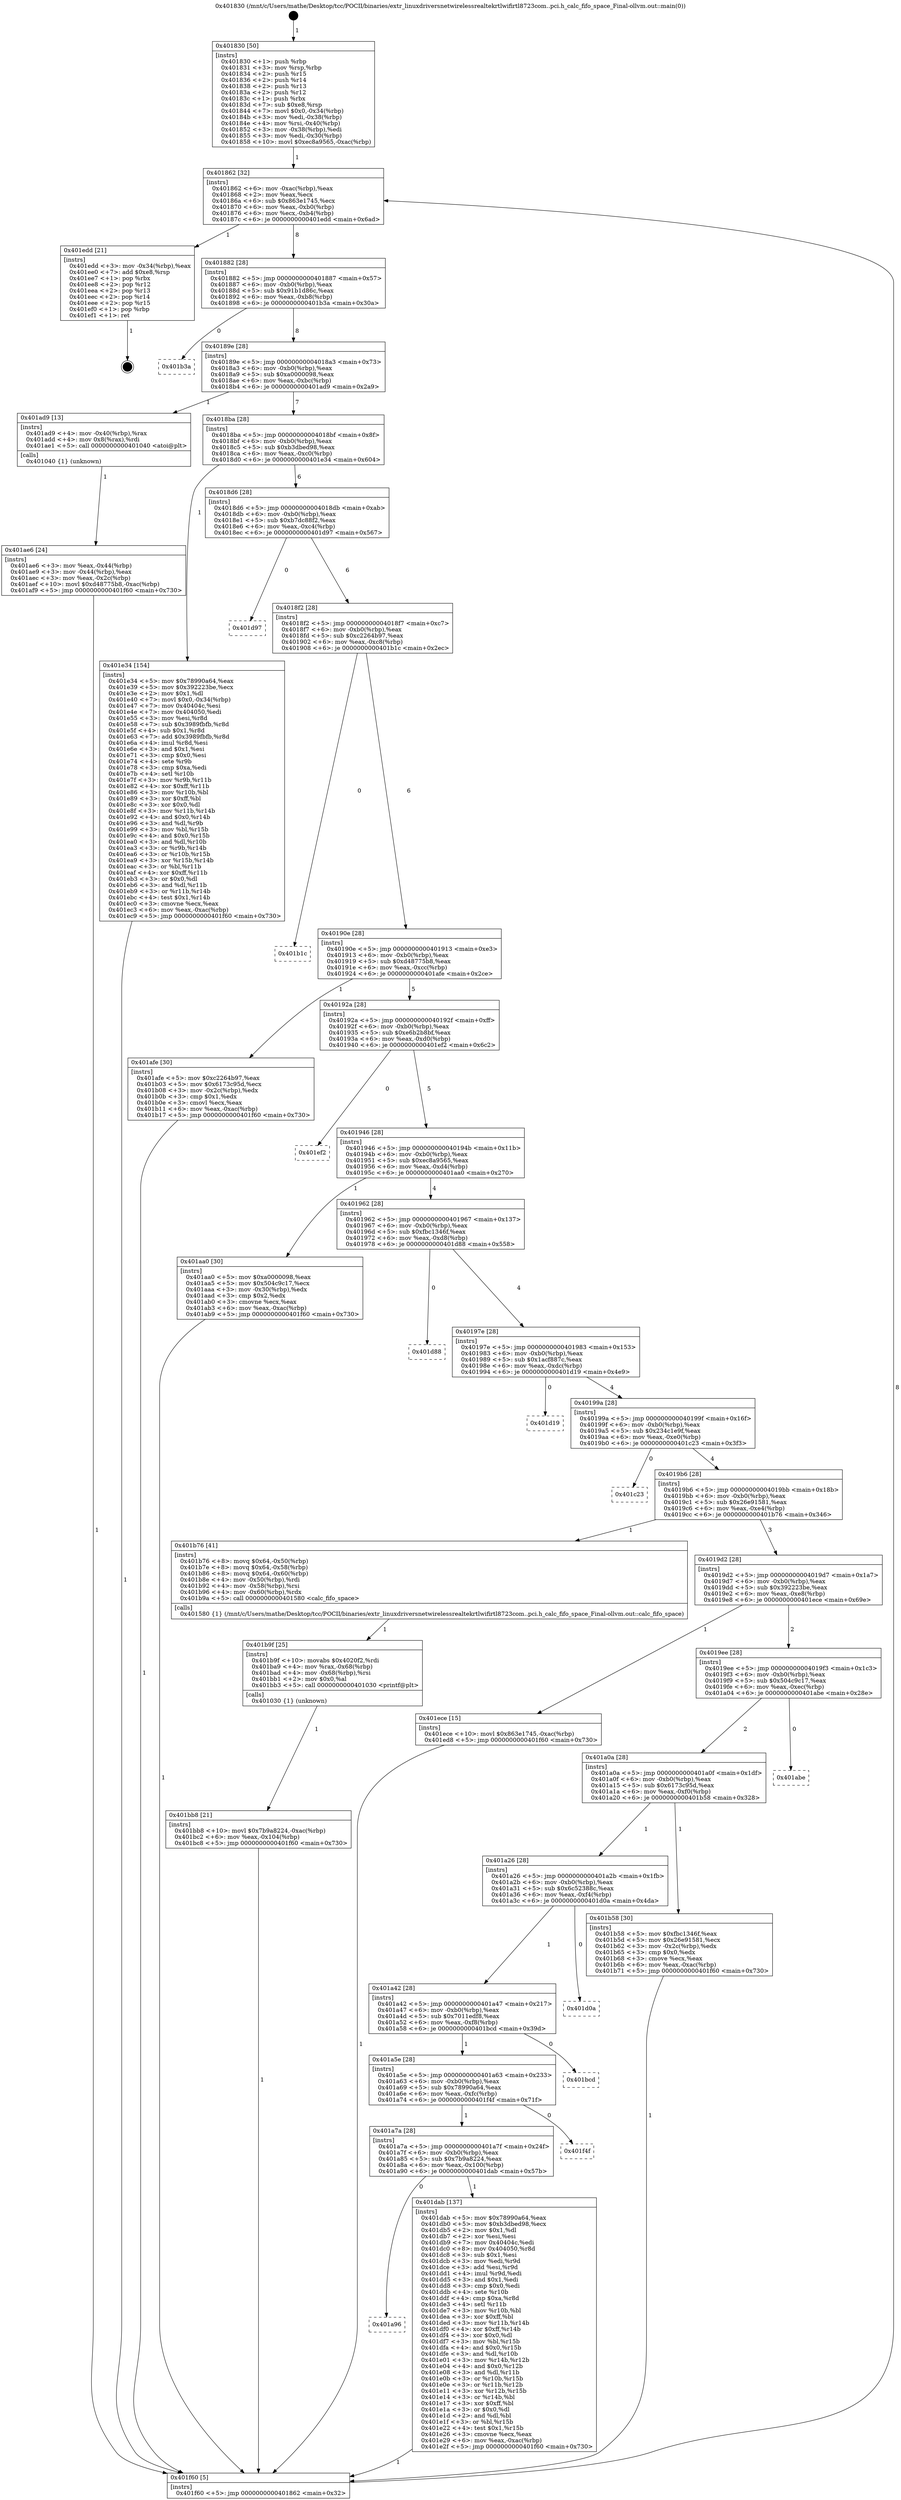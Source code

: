 digraph "0x401830" {
  label = "0x401830 (/mnt/c/Users/mathe/Desktop/tcc/POCII/binaries/extr_linuxdriversnetwirelessrealtekrtlwifirtl8723com..pci.h_calc_fifo_space_Final-ollvm.out::main(0))"
  labelloc = "t"
  node[shape=record]

  Entry [label="",width=0.3,height=0.3,shape=circle,fillcolor=black,style=filled]
  "0x401862" [label="{
     0x401862 [32]\l
     | [instrs]\l
     &nbsp;&nbsp;0x401862 \<+6\>: mov -0xac(%rbp),%eax\l
     &nbsp;&nbsp;0x401868 \<+2\>: mov %eax,%ecx\l
     &nbsp;&nbsp;0x40186a \<+6\>: sub $0x863e1745,%ecx\l
     &nbsp;&nbsp;0x401870 \<+6\>: mov %eax,-0xb0(%rbp)\l
     &nbsp;&nbsp;0x401876 \<+6\>: mov %ecx,-0xb4(%rbp)\l
     &nbsp;&nbsp;0x40187c \<+6\>: je 0000000000401edd \<main+0x6ad\>\l
  }"]
  "0x401edd" [label="{
     0x401edd [21]\l
     | [instrs]\l
     &nbsp;&nbsp;0x401edd \<+3\>: mov -0x34(%rbp),%eax\l
     &nbsp;&nbsp;0x401ee0 \<+7\>: add $0xe8,%rsp\l
     &nbsp;&nbsp;0x401ee7 \<+1\>: pop %rbx\l
     &nbsp;&nbsp;0x401ee8 \<+2\>: pop %r12\l
     &nbsp;&nbsp;0x401eea \<+2\>: pop %r13\l
     &nbsp;&nbsp;0x401eec \<+2\>: pop %r14\l
     &nbsp;&nbsp;0x401eee \<+2\>: pop %r15\l
     &nbsp;&nbsp;0x401ef0 \<+1\>: pop %rbp\l
     &nbsp;&nbsp;0x401ef1 \<+1\>: ret\l
  }"]
  "0x401882" [label="{
     0x401882 [28]\l
     | [instrs]\l
     &nbsp;&nbsp;0x401882 \<+5\>: jmp 0000000000401887 \<main+0x57\>\l
     &nbsp;&nbsp;0x401887 \<+6\>: mov -0xb0(%rbp),%eax\l
     &nbsp;&nbsp;0x40188d \<+5\>: sub $0x91b1d86c,%eax\l
     &nbsp;&nbsp;0x401892 \<+6\>: mov %eax,-0xb8(%rbp)\l
     &nbsp;&nbsp;0x401898 \<+6\>: je 0000000000401b3a \<main+0x30a\>\l
  }"]
  Exit [label="",width=0.3,height=0.3,shape=circle,fillcolor=black,style=filled,peripheries=2]
  "0x401b3a" [label="{
     0x401b3a\l
  }", style=dashed]
  "0x40189e" [label="{
     0x40189e [28]\l
     | [instrs]\l
     &nbsp;&nbsp;0x40189e \<+5\>: jmp 00000000004018a3 \<main+0x73\>\l
     &nbsp;&nbsp;0x4018a3 \<+6\>: mov -0xb0(%rbp),%eax\l
     &nbsp;&nbsp;0x4018a9 \<+5\>: sub $0xa0000098,%eax\l
     &nbsp;&nbsp;0x4018ae \<+6\>: mov %eax,-0xbc(%rbp)\l
     &nbsp;&nbsp;0x4018b4 \<+6\>: je 0000000000401ad9 \<main+0x2a9\>\l
  }"]
  "0x401a96" [label="{
     0x401a96\l
  }", style=dashed]
  "0x401ad9" [label="{
     0x401ad9 [13]\l
     | [instrs]\l
     &nbsp;&nbsp;0x401ad9 \<+4\>: mov -0x40(%rbp),%rax\l
     &nbsp;&nbsp;0x401add \<+4\>: mov 0x8(%rax),%rdi\l
     &nbsp;&nbsp;0x401ae1 \<+5\>: call 0000000000401040 \<atoi@plt\>\l
     | [calls]\l
     &nbsp;&nbsp;0x401040 \{1\} (unknown)\l
  }"]
  "0x4018ba" [label="{
     0x4018ba [28]\l
     | [instrs]\l
     &nbsp;&nbsp;0x4018ba \<+5\>: jmp 00000000004018bf \<main+0x8f\>\l
     &nbsp;&nbsp;0x4018bf \<+6\>: mov -0xb0(%rbp),%eax\l
     &nbsp;&nbsp;0x4018c5 \<+5\>: sub $0xb3dbed98,%eax\l
     &nbsp;&nbsp;0x4018ca \<+6\>: mov %eax,-0xc0(%rbp)\l
     &nbsp;&nbsp;0x4018d0 \<+6\>: je 0000000000401e34 \<main+0x604\>\l
  }"]
  "0x401dab" [label="{
     0x401dab [137]\l
     | [instrs]\l
     &nbsp;&nbsp;0x401dab \<+5\>: mov $0x78990a64,%eax\l
     &nbsp;&nbsp;0x401db0 \<+5\>: mov $0xb3dbed98,%ecx\l
     &nbsp;&nbsp;0x401db5 \<+2\>: mov $0x1,%dl\l
     &nbsp;&nbsp;0x401db7 \<+2\>: xor %esi,%esi\l
     &nbsp;&nbsp;0x401db9 \<+7\>: mov 0x40404c,%edi\l
     &nbsp;&nbsp;0x401dc0 \<+8\>: mov 0x404050,%r8d\l
     &nbsp;&nbsp;0x401dc8 \<+3\>: sub $0x1,%esi\l
     &nbsp;&nbsp;0x401dcb \<+3\>: mov %edi,%r9d\l
     &nbsp;&nbsp;0x401dce \<+3\>: add %esi,%r9d\l
     &nbsp;&nbsp;0x401dd1 \<+4\>: imul %r9d,%edi\l
     &nbsp;&nbsp;0x401dd5 \<+3\>: and $0x1,%edi\l
     &nbsp;&nbsp;0x401dd8 \<+3\>: cmp $0x0,%edi\l
     &nbsp;&nbsp;0x401ddb \<+4\>: sete %r10b\l
     &nbsp;&nbsp;0x401ddf \<+4\>: cmp $0xa,%r8d\l
     &nbsp;&nbsp;0x401de3 \<+4\>: setl %r11b\l
     &nbsp;&nbsp;0x401de7 \<+3\>: mov %r10b,%bl\l
     &nbsp;&nbsp;0x401dea \<+3\>: xor $0xff,%bl\l
     &nbsp;&nbsp;0x401ded \<+3\>: mov %r11b,%r14b\l
     &nbsp;&nbsp;0x401df0 \<+4\>: xor $0xff,%r14b\l
     &nbsp;&nbsp;0x401df4 \<+3\>: xor $0x0,%dl\l
     &nbsp;&nbsp;0x401df7 \<+3\>: mov %bl,%r15b\l
     &nbsp;&nbsp;0x401dfa \<+4\>: and $0x0,%r15b\l
     &nbsp;&nbsp;0x401dfe \<+3\>: and %dl,%r10b\l
     &nbsp;&nbsp;0x401e01 \<+3\>: mov %r14b,%r12b\l
     &nbsp;&nbsp;0x401e04 \<+4\>: and $0x0,%r12b\l
     &nbsp;&nbsp;0x401e08 \<+3\>: and %dl,%r11b\l
     &nbsp;&nbsp;0x401e0b \<+3\>: or %r10b,%r15b\l
     &nbsp;&nbsp;0x401e0e \<+3\>: or %r11b,%r12b\l
     &nbsp;&nbsp;0x401e11 \<+3\>: xor %r12b,%r15b\l
     &nbsp;&nbsp;0x401e14 \<+3\>: or %r14b,%bl\l
     &nbsp;&nbsp;0x401e17 \<+3\>: xor $0xff,%bl\l
     &nbsp;&nbsp;0x401e1a \<+3\>: or $0x0,%dl\l
     &nbsp;&nbsp;0x401e1d \<+2\>: and %dl,%bl\l
     &nbsp;&nbsp;0x401e1f \<+3\>: or %bl,%r15b\l
     &nbsp;&nbsp;0x401e22 \<+4\>: test $0x1,%r15b\l
     &nbsp;&nbsp;0x401e26 \<+3\>: cmovne %ecx,%eax\l
     &nbsp;&nbsp;0x401e29 \<+6\>: mov %eax,-0xac(%rbp)\l
     &nbsp;&nbsp;0x401e2f \<+5\>: jmp 0000000000401f60 \<main+0x730\>\l
  }"]
  "0x401e34" [label="{
     0x401e34 [154]\l
     | [instrs]\l
     &nbsp;&nbsp;0x401e34 \<+5\>: mov $0x78990a64,%eax\l
     &nbsp;&nbsp;0x401e39 \<+5\>: mov $0x392223be,%ecx\l
     &nbsp;&nbsp;0x401e3e \<+2\>: mov $0x1,%dl\l
     &nbsp;&nbsp;0x401e40 \<+7\>: movl $0x0,-0x34(%rbp)\l
     &nbsp;&nbsp;0x401e47 \<+7\>: mov 0x40404c,%esi\l
     &nbsp;&nbsp;0x401e4e \<+7\>: mov 0x404050,%edi\l
     &nbsp;&nbsp;0x401e55 \<+3\>: mov %esi,%r8d\l
     &nbsp;&nbsp;0x401e58 \<+7\>: sub $0x3989fbfb,%r8d\l
     &nbsp;&nbsp;0x401e5f \<+4\>: sub $0x1,%r8d\l
     &nbsp;&nbsp;0x401e63 \<+7\>: add $0x3989fbfb,%r8d\l
     &nbsp;&nbsp;0x401e6a \<+4\>: imul %r8d,%esi\l
     &nbsp;&nbsp;0x401e6e \<+3\>: and $0x1,%esi\l
     &nbsp;&nbsp;0x401e71 \<+3\>: cmp $0x0,%esi\l
     &nbsp;&nbsp;0x401e74 \<+4\>: sete %r9b\l
     &nbsp;&nbsp;0x401e78 \<+3\>: cmp $0xa,%edi\l
     &nbsp;&nbsp;0x401e7b \<+4\>: setl %r10b\l
     &nbsp;&nbsp;0x401e7f \<+3\>: mov %r9b,%r11b\l
     &nbsp;&nbsp;0x401e82 \<+4\>: xor $0xff,%r11b\l
     &nbsp;&nbsp;0x401e86 \<+3\>: mov %r10b,%bl\l
     &nbsp;&nbsp;0x401e89 \<+3\>: xor $0xff,%bl\l
     &nbsp;&nbsp;0x401e8c \<+3\>: xor $0x0,%dl\l
     &nbsp;&nbsp;0x401e8f \<+3\>: mov %r11b,%r14b\l
     &nbsp;&nbsp;0x401e92 \<+4\>: and $0x0,%r14b\l
     &nbsp;&nbsp;0x401e96 \<+3\>: and %dl,%r9b\l
     &nbsp;&nbsp;0x401e99 \<+3\>: mov %bl,%r15b\l
     &nbsp;&nbsp;0x401e9c \<+4\>: and $0x0,%r15b\l
     &nbsp;&nbsp;0x401ea0 \<+3\>: and %dl,%r10b\l
     &nbsp;&nbsp;0x401ea3 \<+3\>: or %r9b,%r14b\l
     &nbsp;&nbsp;0x401ea6 \<+3\>: or %r10b,%r15b\l
     &nbsp;&nbsp;0x401ea9 \<+3\>: xor %r15b,%r14b\l
     &nbsp;&nbsp;0x401eac \<+3\>: or %bl,%r11b\l
     &nbsp;&nbsp;0x401eaf \<+4\>: xor $0xff,%r11b\l
     &nbsp;&nbsp;0x401eb3 \<+3\>: or $0x0,%dl\l
     &nbsp;&nbsp;0x401eb6 \<+3\>: and %dl,%r11b\l
     &nbsp;&nbsp;0x401eb9 \<+3\>: or %r11b,%r14b\l
     &nbsp;&nbsp;0x401ebc \<+4\>: test $0x1,%r14b\l
     &nbsp;&nbsp;0x401ec0 \<+3\>: cmovne %ecx,%eax\l
     &nbsp;&nbsp;0x401ec3 \<+6\>: mov %eax,-0xac(%rbp)\l
     &nbsp;&nbsp;0x401ec9 \<+5\>: jmp 0000000000401f60 \<main+0x730\>\l
  }"]
  "0x4018d6" [label="{
     0x4018d6 [28]\l
     | [instrs]\l
     &nbsp;&nbsp;0x4018d6 \<+5\>: jmp 00000000004018db \<main+0xab\>\l
     &nbsp;&nbsp;0x4018db \<+6\>: mov -0xb0(%rbp),%eax\l
     &nbsp;&nbsp;0x4018e1 \<+5\>: sub $0xb7dc88f2,%eax\l
     &nbsp;&nbsp;0x4018e6 \<+6\>: mov %eax,-0xc4(%rbp)\l
     &nbsp;&nbsp;0x4018ec \<+6\>: je 0000000000401d97 \<main+0x567\>\l
  }"]
  "0x401a7a" [label="{
     0x401a7a [28]\l
     | [instrs]\l
     &nbsp;&nbsp;0x401a7a \<+5\>: jmp 0000000000401a7f \<main+0x24f\>\l
     &nbsp;&nbsp;0x401a7f \<+6\>: mov -0xb0(%rbp),%eax\l
     &nbsp;&nbsp;0x401a85 \<+5\>: sub $0x7b9a8224,%eax\l
     &nbsp;&nbsp;0x401a8a \<+6\>: mov %eax,-0x100(%rbp)\l
     &nbsp;&nbsp;0x401a90 \<+6\>: je 0000000000401dab \<main+0x57b\>\l
  }"]
  "0x401d97" [label="{
     0x401d97\l
  }", style=dashed]
  "0x4018f2" [label="{
     0x4018f2 [28]\l
     | [instrs]\l
     &nbsp;&nbsp;0x4018f2 \<+5\>: jmp 00000000004018f7 \<main+0xc7\>\l
     &nbsp;&nbsp;0x4018f7 \<+6\>: mov -0xb0(%rbp),%eax\l
     &nbsp;&nbsp;0x4018fd \<+5\>: sub $0xc2264b97,%eax\l
     &nbsp;&nbsp;0x401902 \<+6\>: mov %eax,-0xc8(%rbp)\l
     &nbsp;&nbsp;0x401908 \<+6\>: je 0000000000401b1c \<main+0x2ec\>\l
  }"]
  "0x401f4f" [label="{
     0x401f4f\l
  }", style=dashed]
  "0x401b1c" [label="{
     0x401b1c\l
  }", style=dashed]
  "0x40190e" [label="{
     0x40190e [28]\l
     | [instrs]\l
     &nbsp;&nbsp;0x40190e \<+5\>: jmp 0000000000401913 \<main+0xe3\>\l
     &nbsp;&nbsp;0x401913 \<+6\>: mov -0xb0(%rbp),%eax\l
     &nbsp;&nbsp;0x401919 \<+5\>: sub $0xd48775b8,%eax\l
     &nbsp;&nbsp;0x40191e \<+6\>: mov %eax,-0xcc(%rbp)\l
     &nbsp;&nbsp;0x401924 \<+6\>: je 0000000000401afe \<main+0x2ce\>\l
  }"]
  "0x401a5e" [label="{
     0x401a5e [28]\l
     | [instrs]\l
     &nbsp;&nbsp;0x401a5e \<+5\>: jmp 0000000000401a63 \<main+0x233\>\l
     &nbsp;&nbsp;0x401a63 \<+6\>: mov -0xb0(%rbp),%eax\l
     &nbsp;&nbsp;0x401a69 \<+5\>: sub $0x78990a64,%eax\l
     &nbsp;&nbsp;0x401a6e \<+6\>: mov %eax,-0xfc(%rbp)\l
     &nbsp;&nbsp;0x401a74 \<+6\>: je 0000000000401f4f \<main+0x71f\>\l
  }"]
  "0x401afe" [label="{
     0x401afe [30]\l
     | [instrs]\l
     &nbsp;&nbsp;0x401afe \<+5\>: mov $0xc2264b97,%eax\l
     &nbsp;&nbsp;0x401b03 \<+5\>: mov $0x6173c95d,%ecx\l
     &nbsp;&nbsp;0x401b08 \<+3\>: mov -0x2c(%rbp),%edx\l
     &nbsp;&nbsp;0x401b0b \<+3\>: cmp $0x1,%edx\l
     &nbsp;&nbsp;0x401b0e \<+3\>: cmovl %ecx,%eax\l
     &nbsp;&nbsp;0x401b11 \<+6\>: mov %eax,-0xac(%rbp)\l
     &nbsp;&nbsp;0x401b17 \<+5\>: jmp 0000000000401f60 \<main+0x730\>\l
  }"]
  "0x40192a" [label="{
     0x40192a [28]\l
     | [instrs]\l
     &nbsp;&nbsp;0x40192a \<+5\>: jmp 000000000040192f \<main+0xff\>\l
     &nbsp;&nbsp;0x40192f \<+6\>: mov -0xb0(%rbp),%eax\l
     &nbsp;&nbsp;0x401935 \<+5\>: sub $0xe6b2b8bf,%eax\l
     &nbsp;&nbsp;0x40193a \<+6\>: mov %eax,-0xd0(%rbp)\l
     &nbsp;&nbsp;0x401940 \<+6\>: je 0000000000401ef2 \<main+0x6c2\>\l
  }"]
  "0x401bcd" [label="{
     0x401bcd\l
  }", style=dashed]
  "0x401ef2" [label="{
     0x401ef2\l
  }", style=dashed]
  "0x401946" [label="{
     0x401946 [28]\l
     | [instrs]\l
     &nbsp;&nbsp;0x401946 \<+5\>: jmp 000000000040194b \<main+0x11b\>\l
     &nbsp;&nbsp;0x40194b \<+6\>: mov -0xb0(%rbp),%eax\l
     &nbsp;&nbsp;0x401951 \<+5\>: sub $0xec8a9565,%eax\l
     &nbsp;&nbsp;0x401956 \<+6\>: mov %eax,-0xd4(%rbp)\l
     &nbsp;&nbsp;0x40195c \<+6\>: je 0000000000401aa0 \<main+0x270\>\l
  }"]
  "0x401a42" [label="{
     0x401a42 [28]\l
     | [instrs]\l
     &nbsp;&nbsp;0x401a42 \<+5\>: jmp 0000000000401a47 \<main+0x217\>\l
     &nbsp;&nbsp;0x401a47 \<+6\>: mov -0xb0(%rbp),%eax\l
     &nbsp;&nbsp;0x401a4d \<+5\>: sub $0x7011edf8,%eax\l
     &nbsp;&nbsp;0x401a52 \<+6\>: mov %eax,-0xf8(%rbp)\l
     &nbsp;&nbsp;0x401a58 \<+6\>: je 0000000000401bcd \<main+0x39d\>\l
  }"]
  "0x401aa0" [label="{
     0x401aa0 [30]\l
     | [instrs]\l
     &nbsp;&nbsp;0x401aa0 \<+5\>: mov $0xa0000098,%eax\l
     &nbsp;&nbsp;0x401aa5 \<+5\>: mov $0x504c9c17,%ecx\l
     &nbsp;&nbsp;0x401aaa \<+3\>: mov -0x30(%rbp),%edx\l
     &nbsp;&nbsp;0x401aad \<+3\>: cmp $0x2,%edx\l
     &nbsp;&nbsp;0x401ab0 \<+3\>: cmovne %ecx,%eax\l
     &nbsp;&nbsp;0x401ab3 \<+6\>: mov %eax,-0xac(%rbp)\l
     &nbsp;&nbsp;0x401ab9 \<+5\>: jmp 0000000000401f60 \<main+0x730\>\l
  }"]
  "0x401962" [label="{
     0x401962 [28]\l
     | [instrs]\l
     &nbsp;&nbsp;0x401962 \<+5\>: jmp 0000000000401967 \<main+0x137\>\l
     &nbsp;&nbsp;0x401967 \<+6\>: mov -0xb0(%rbp),%eax\l
     &nbsp;&nbsp;0x40196d \<+5\>: sub $0xfbc1346f,%eax\l
     &nbsp;&nbsp;0x401972 \<+6\>: mov %eax,-0xd8(%rbp)\l
     &nbsp;&nbsp;0x401978 \<+6\>: je 0000000000401d88 \<main+0x558\>\l
  }"]
  "0x401f60" [label="{
     0x401f60 [5]\l
     | [instrs]\l
     &nbsp;&nbsp;0x401f60 \<+5\>: jmp 0000000000401862 \<main+0x32\>\l
  }"]
  "0x401830" [label="{
     0x401830 [50]\l
     | [instrs]\l
     &nbsp;&nbsp;0x401830 \<+1\>: push %rbp\l
     &nbsp;&nbsp;0x401831 \<+3\>: mov %rsp,%rbp\l
     &nbsp;&nbsp;0x401834 \<+2\>: push %r15\l
     &nbsp;&nbsp;0x401836 \<+2\>: push %r14\l
     &nbsp;&nbsp;0x401838 \<+2\>: push %r13\l
     &nbsp;&nbsp;0x40183a \<+2\>: push %r12\l
     &nbsp;&nbsp;0x40183c \<+1\>: push %rbx\l
     &nbsp;&nbsp;0x40183d \<+7\>: sub $0xe8,%rsp\l
     &nbsp;&nbsp;0x401844 \<+7\>: movl $0x0,-0x34(%rbp)\l
     &nbsp;&nbsp;0x40184b \<+3\>: mov %edi,-0x38(%rbp)\l
     &nbsp;&nbsp;0x40184e \<+4\>: mov %rsi,-0x40(%rbp)\l
     &nbsp;&nbsp;0x401852 \<+3\>: mov -0x38(%rbp),%edi\l
     &nbsp;&nbsp;0x401855 \<+3\>: mov %edi,-0x30(%rbp)\l
     &nbsp;&nbsp;0x401858 \<+10\>: movl $0xec8a9565,-0xac(%rbp)\l
  }"]
  "0x401ae6" [label="{
     0x401ae6 [24]\l
     | [instrs]\l
     &nbsp;&nbsp;0x401ae6 \<+3\>: mov %eax,-0x44(%rbp)\l
     &nbsp;&nbsp;0x401ae9 \<+3\>: mov -0x44(%rbp),%eax\l
     &nbsp;&nbsp;0x401aec \<+3\>: mov %eax,-0x2c(%rbp)\l
     &nbsp;&nbsp;0x401aef \<+10\>: movl $0xd48775b8,-0xac(%rbp)\l
     &nbsp;&nbsp;0x401af9 \<+5\>: jmp 0000000000401f60 \<main+0x730\>\l
  }"]
  "0x401d0a" [label="{
     0x401d0a\l
  }", style=dashed]
  "0x401d88" [label="{
     0x401d88\l
  }", style=dashed]
  "0x40197e" [label="{
     0x40197e [28]\l
     | [instrs]\l
     &nbsp;&nbsp;0x40197e \<+5\>: jmp 0000000000401983 \<main+0x153\>\l
     &nbsp;&nbsp;0x401983 \<+6\>: mov -0xb0(%rbp),%eax\l
     &nbsp;&nbsp;0x401989 \<+5\>: sub $0x1acf887c,%eax\l
     &nbsp;&nbsp;0x40198e \<+6\>: mov %eax,-0xdc(%rbp)\l
     &nbsp;&nbsp;0x401994 \<+6\>: je 0000000000401d19 \<main+0x4e9\>\l
  }"]
  "0x401bb8" [label="{
     0x401bb8 [21]\l
     | [instrs]\l
     &nbsp;&nbsp;0x401bb8 \<+10\>: movl $0x7b9a8224,-0xac(%rbp)\l
     &nbsp;&nbsp;0x401bc2 \<+6\>: mov %eax,-0x104(%rbp)\l
     &nbsp;&nbsp;0x401bc8 \<+5\>: jmp 0000000000401f60 \<main+0x730\>\l
  }"]
  "0x401d19" [label="{
     0x401d19\l
  }", style=dashed]
  "0x40199a" [label="{
     0x40199a [28]\l
     | [instrs]\l
     &nbsp;&nbsp;0x40199a \<+5\>: jmp 000000000040199f \<main+0x16f\>\l
     &nbsp;&nbsp;0x40199f \<+6\>: mov -0xb0(%rbp),%eax\l
     &nbsp;&nbsp;0x4019a5 \<+5\>: sub $0x234c1e9f,%eax\l
     &nbsp;&nbsp;0x4019aa \<+6\>: mov %eax,-0xe0(%rbp)\l
     &nbsp;&nbsp;0x4019b0 \<+6\>: je 0000000000401c23 \<main+0x3f3\>\l
  }"]
  "0x401b9f" [label="{
     0x401b9f [25]\l
     | [instrs]\l
     &nbsp;&nbsp;0x401b9f \<+10\>: movabs $0x4020f2,%rdi\l
     &nbsp;&nbsp;0x401ba9 \<+4\>: mov %rax,-0x68(%rbp)\l
     &nbsp;&nbsp;0x401bad \<+4\>: mov -0x68(%rbp),%rsi\l
     &nbsp;&nbsp;0x401bb1 \<+2\>: mov $0x0,%al\l
     &nbsp;&nbsp;0x401bb3 \<+5\>: call 0000000000401030 \<printf@plt\>\l
     | [calls]\l
     &nbsp;&nbsp;0x401030 \{1\} (unknown)\l
  }"]
  "0x401c23" [label="{
     0x401c23\l
  }", style=dashed]
  "0x4019b6" [label="{
     0x4019b6 [28]\l
     | [instrs]\l
     &nbsp;&nbsp;0x4019b6 \<+5\>: jmp 00000000004019bb \<main+0x18b\>\l
     &nbsp;&nbsp;0x4019bb \<+6\>: mov -0xb0(%rbp),%eax\l
     &nbsp;&nbsp;0x4019c1 \<+5\>: sub $0x26e91581,%eax\l
     &nbsp;&nbsp;0x4019c6 \<+6\>: mov %eax,-0xe4(%rbp)\l
     &nbsp;&nbsp;0x4019cc \<+6\>: je 0000000000401b76 \<main+0x346\>\l
  }"]
  "0x401a26" [label="{
     0x401a26 [28]\l
     | [instrs]\l
     &nbsp;&nbsp;0x401a26 \<+5\>: jmp 0000000000401a2b \<main+0x1fb\>\l
     &nbsp;&nbsp;0x401a2b \<+6\>: mov -0xb0(%rbp),%eax\l
     &nbsp;&nbsp;0x401a31 \<+5\>: sub $0x6c52388c,%eax\l
     &nbsp;&nbsp;0x401a36 \<+6\>: mov %eax,-0xf4(%rbp)\l
     &nbsp;&nbsp;0x401a3c \<+6\>: je 0000000000401d0a \<main+0x4da\>\l
  }"]
  "0x401b76" [label="{
     0x401b76 [41]\l
     | [instrs]\l
     &nbsp;&nbsp;0x401b76 \<+8\>: movq $0x64,-0x50(%rbp)\l
     &nbsp;&nbsp;0x401b7e \<+8\>: movq $0x64,-0x58(%rbp)\l
     &nbsp;&nbsp;0x401b86 \<+8\>: movq $0x64,-0x60(%rbp)\l
     &nbsp;&nbsp;0x401b8e \<+4\>: mov -0x50(%rbp),%rdi\l
     &nbsp;&nbsp;0x401b92 \<+4\>: mov -0x58(%rbp),%rsi\l
     &nbsp;&nbsp;0x401b96 \<+4\>: mov -0x60(%rbp),%rdx\l
     &nbsp;&nbsp;0x401b9a \<+5\>: call 0000000000401580 \<calc_fifo_space\>\l
     | [calls]\l
     &nbsp;&nbsp;0x401580 \{1\} (/mnt/c/Users/mathe/Desktop/tcc/POCII/binaries/extr_linuxdriversnetwirelessrealtekrtlwifirtl8723com..pci.h_calc_fifo_space_Final-ollvm.out::calc_fifo_space)\l
  }"]
  "0x4019d2" [label="{
     0x4019d2 [28]\l
     | [instrs]\l
     &nbsp;&nbsp;0x4019d2 \<+5\>: jmp 00000000004019d7 \<main+0x1a7\>\l
     &nbsp;&nbsp;0x4019d7 \<+6\>: mov -0xb0(%rbp),%eax\l
     &nbsp;&nbsp;0x4019dd \<+5\>: sub $0x392223be,%eax\l
     &nbsp;&nbsp;0x4019e2 \<+6\>: mov %eax,-0xe8(%rbp)\l
     &nbsp;&nbsp;0x4019e8 \<+6\>: je 0000000000401ece \<main+0x69e\>\l
  }"]
  "0x401b58" [label="{
     0x401b58 [30]\l
     | [instrs]\l
     &nbsp;&nbsp;0x401b58 \<+5\>: mov $0xfbc1346f,%eax\l
     &nbsp;&nbsp;0x401b5d \<+5\>: mov $0x26e91581,%ecx\l
     &nbsp;&nbsp;0x401b62 \<+3\>: mov -0x2c(%rbp),%edx\l
     &nbsp;&nbsp;0x401b65 \<+3\>: cmp $0x0,%edx\l
     &nbsp;&nbsp;0x401b68 \<+3\>: cmove %ecx,%eax\l
     &nbsp;&nbsp;0x401b6b \<+6\>: mov %eax,-0xac(%rbp)\l
     &nbsp;&nbsp;0x401b71 \<+5\>: jmp 0000000000401f60 \<main+0x730\>\l
  }"]
  "0x401ece" [label="{
     0x401ece [15]\l
     | [instrs]\l
     &nbsp;&nbsp;0x401ece \<+10\>: movl $0x863e1745,-0xac(%rbp)\l
     &nbsp;&nbsp;0x401ed8 \<+5\>: jmp 0000000000401f60 \<main+0x730\>\l
  }"]
  "0x4019ee" [label="{
     0x4019ee [28]\l
     | [instrs]\l
     &nbsp;&nbsp;0x4019ee \<+5\>: jmp 00000000004019f3 \<main+0x1c3\>\l
     &nbsp;&nbsp;0x4019f3 \<+6\>: mov -0xb0(%rbp),%eax\l
     &nbsp;&nbsp;0x4019f9 \<+5\>: sub $0x504c9c17,%eax\l
     &nbsp;&nbsp;0x4019fe \<+6\>: mov %eax,-0xec(%rbp)\l
     &nbsp;&nbsp;0x401a04 \<+6\>: je 0000000000401abe \<main+0x28e\>\l
  }"]
  "0x401a0a" [label="{
     0x401a0a [28]\l
     | [instrs]\l
     &nbsp;&nbsp;0x401a0a \<+5\>: jmp 0000000000401a0f \<main+0x1df\>\l
     &nbsp;&nbsp;0x401a0f \<+6\>: mov -0xb0(%rbp),%eax\l
     &nbsp;&nbsp;0x401a15 \<+5\>: sub $0x6173c95d,%eax\l
     &nbsp;&nbsp;0x401a1a \<+6\>: mov %eax,-0xf0(%rbp)\l
     &nbsp;&nbsp;0x401a20 \<+6\>: je 0000000000401b58 \<main+0x328\>\l
  }"]
  "0x401abe" [label="{
     0x401abe\l
  }", style=dashed]
  Entry -> "0x401830" [label=" 1"]
  "0x401862" -> "0x401edd" [label=" 1"]
  "0x401862" -> "0x401882" [label=" 8"]
  "0x401edd" -> Exit [label=" 1"]
  "0x401882" -> "0x401b3a" [label=" 0"]
  "0x401882" -> "0x40189e" [label=" 8"]
  "0x401ece" -> "0x401f60" [label=" 1"]
  "0x40189e" -> "0x401ad9" [label=" 1"]
  "0x40189e" -> "0x4018ba" [label=" 7"]
  "0x401e34" -> "0x401f60" [label=" 1"]
  "0x4018ba" -> "0x401e34" [label=" 1"]
  "0x4018ba" -> "0x4018d6" [label=" 6"]
  "0x401dab" -> "0x401f60" [label=" 1"]
  "0x4018d6" -> "0x401d97" [label=" 0"]
  "0x4018d6" -> "0x4018f2" [label=" 6"]
  "0x401a7a" -> "0x401dab" [label=" 1"]
  "0x4018f2" -> "0x401b1c" [label=" 0"]
  "0x4018f2" -> "0x40190e" [label=" 6"]
  "0x401a7a" -> "0x401a96" [label=" 0"]
  "0x40190e" -> "0x401afe" [label=" 1"]
  "0x40190e" -> "0x40192a" [label=" 5"]
  "0x401a5e" -> "0x401f4f" [label=" 0"]
  "0x40192a" -> "0x401ef2" [label=" 0"]
  "0x40192a" -> "0x401946" [label=" 5"]
  "0x401a5e" -> "0x401a7a" [label=" 1"]
  "0x401946" -> "0x401aa0" [label=" 1"]
  "0x401946" -> "0x401962" [label=" 4"]
  "0x401aa0" -> "0x401f60" [label=" 1"]
  "0x401830" -> "0x401862" [label=" 1"]
  "0x401f60" -> "0x401862" [label=" 8"]
  "0x401ad9" -> "0x401ae6" [label=" 1"]
  "0x401ae6" -> "0x401f60" [label=" 1"]
  "0x401afe" -> "0x401f60" [label=" 1"]
  "0x401a42" -> "0x401bcd" [label=" 0"]
  "0x401962" -> "0x401d88" [label=" 0"]
  "0x401962" -> "0x40197e" [label=" 4"]
  "0x401a42" -> "0x401a5e" [label=" 1"]
  "0x40197e" -> "0x401d19" [label=" 0"]
  "0x40197e" -> "0x40199a" [label=" 4"]
  "0x401a26" -> "0x401d0a" [label=" 0"]
  "0x40199a" -> "0x401c23" [label=" 0"]
  "0x40199a" -> "0x4019b6" [label=" 4"]
  "0x401a26" -> "0x401a42" [label=" 1"]
  "0x4019b6" -> "0x401b76" [label=" 1"]
  "0x4019b6" -> "0x4019d2" [label=" 3"]
  "0x401bb8" -> "0x401f60" [label=" 1"]
  "0x4019d2" -> "0x401ece" [label=" 1"]
  "0x4019d2" -> "0x4019ee" [label=" 2"]
  "0x401b9f" -> "0x401bb8" [label=" 1"]
  "0x4019ee" -> "0x401abe" [label=" 0"]
  "0x4019ee" -> "0x401a0a" [label=" 2"]
  "0x401b76" -> "0x401b9f" [label=" 1"]
  "0x401a0a" -> "0x401b58" [label=" 1"]
  "0x401a0a" -> "0x401a26" [label=" 1"]
  "0x401b58" -> "0x401f60" [label=" 1"]
}
